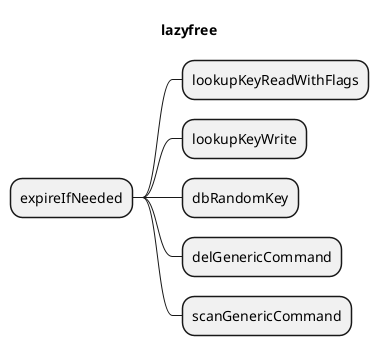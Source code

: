 @startmindmap
title lazyfree
* expireIfNeeded
** lookupKeyReadWithFlags
** lookupKeyWrite
** dbRandomKey
** delGenericCommand
** scanGenericCommand
@endmindmap
